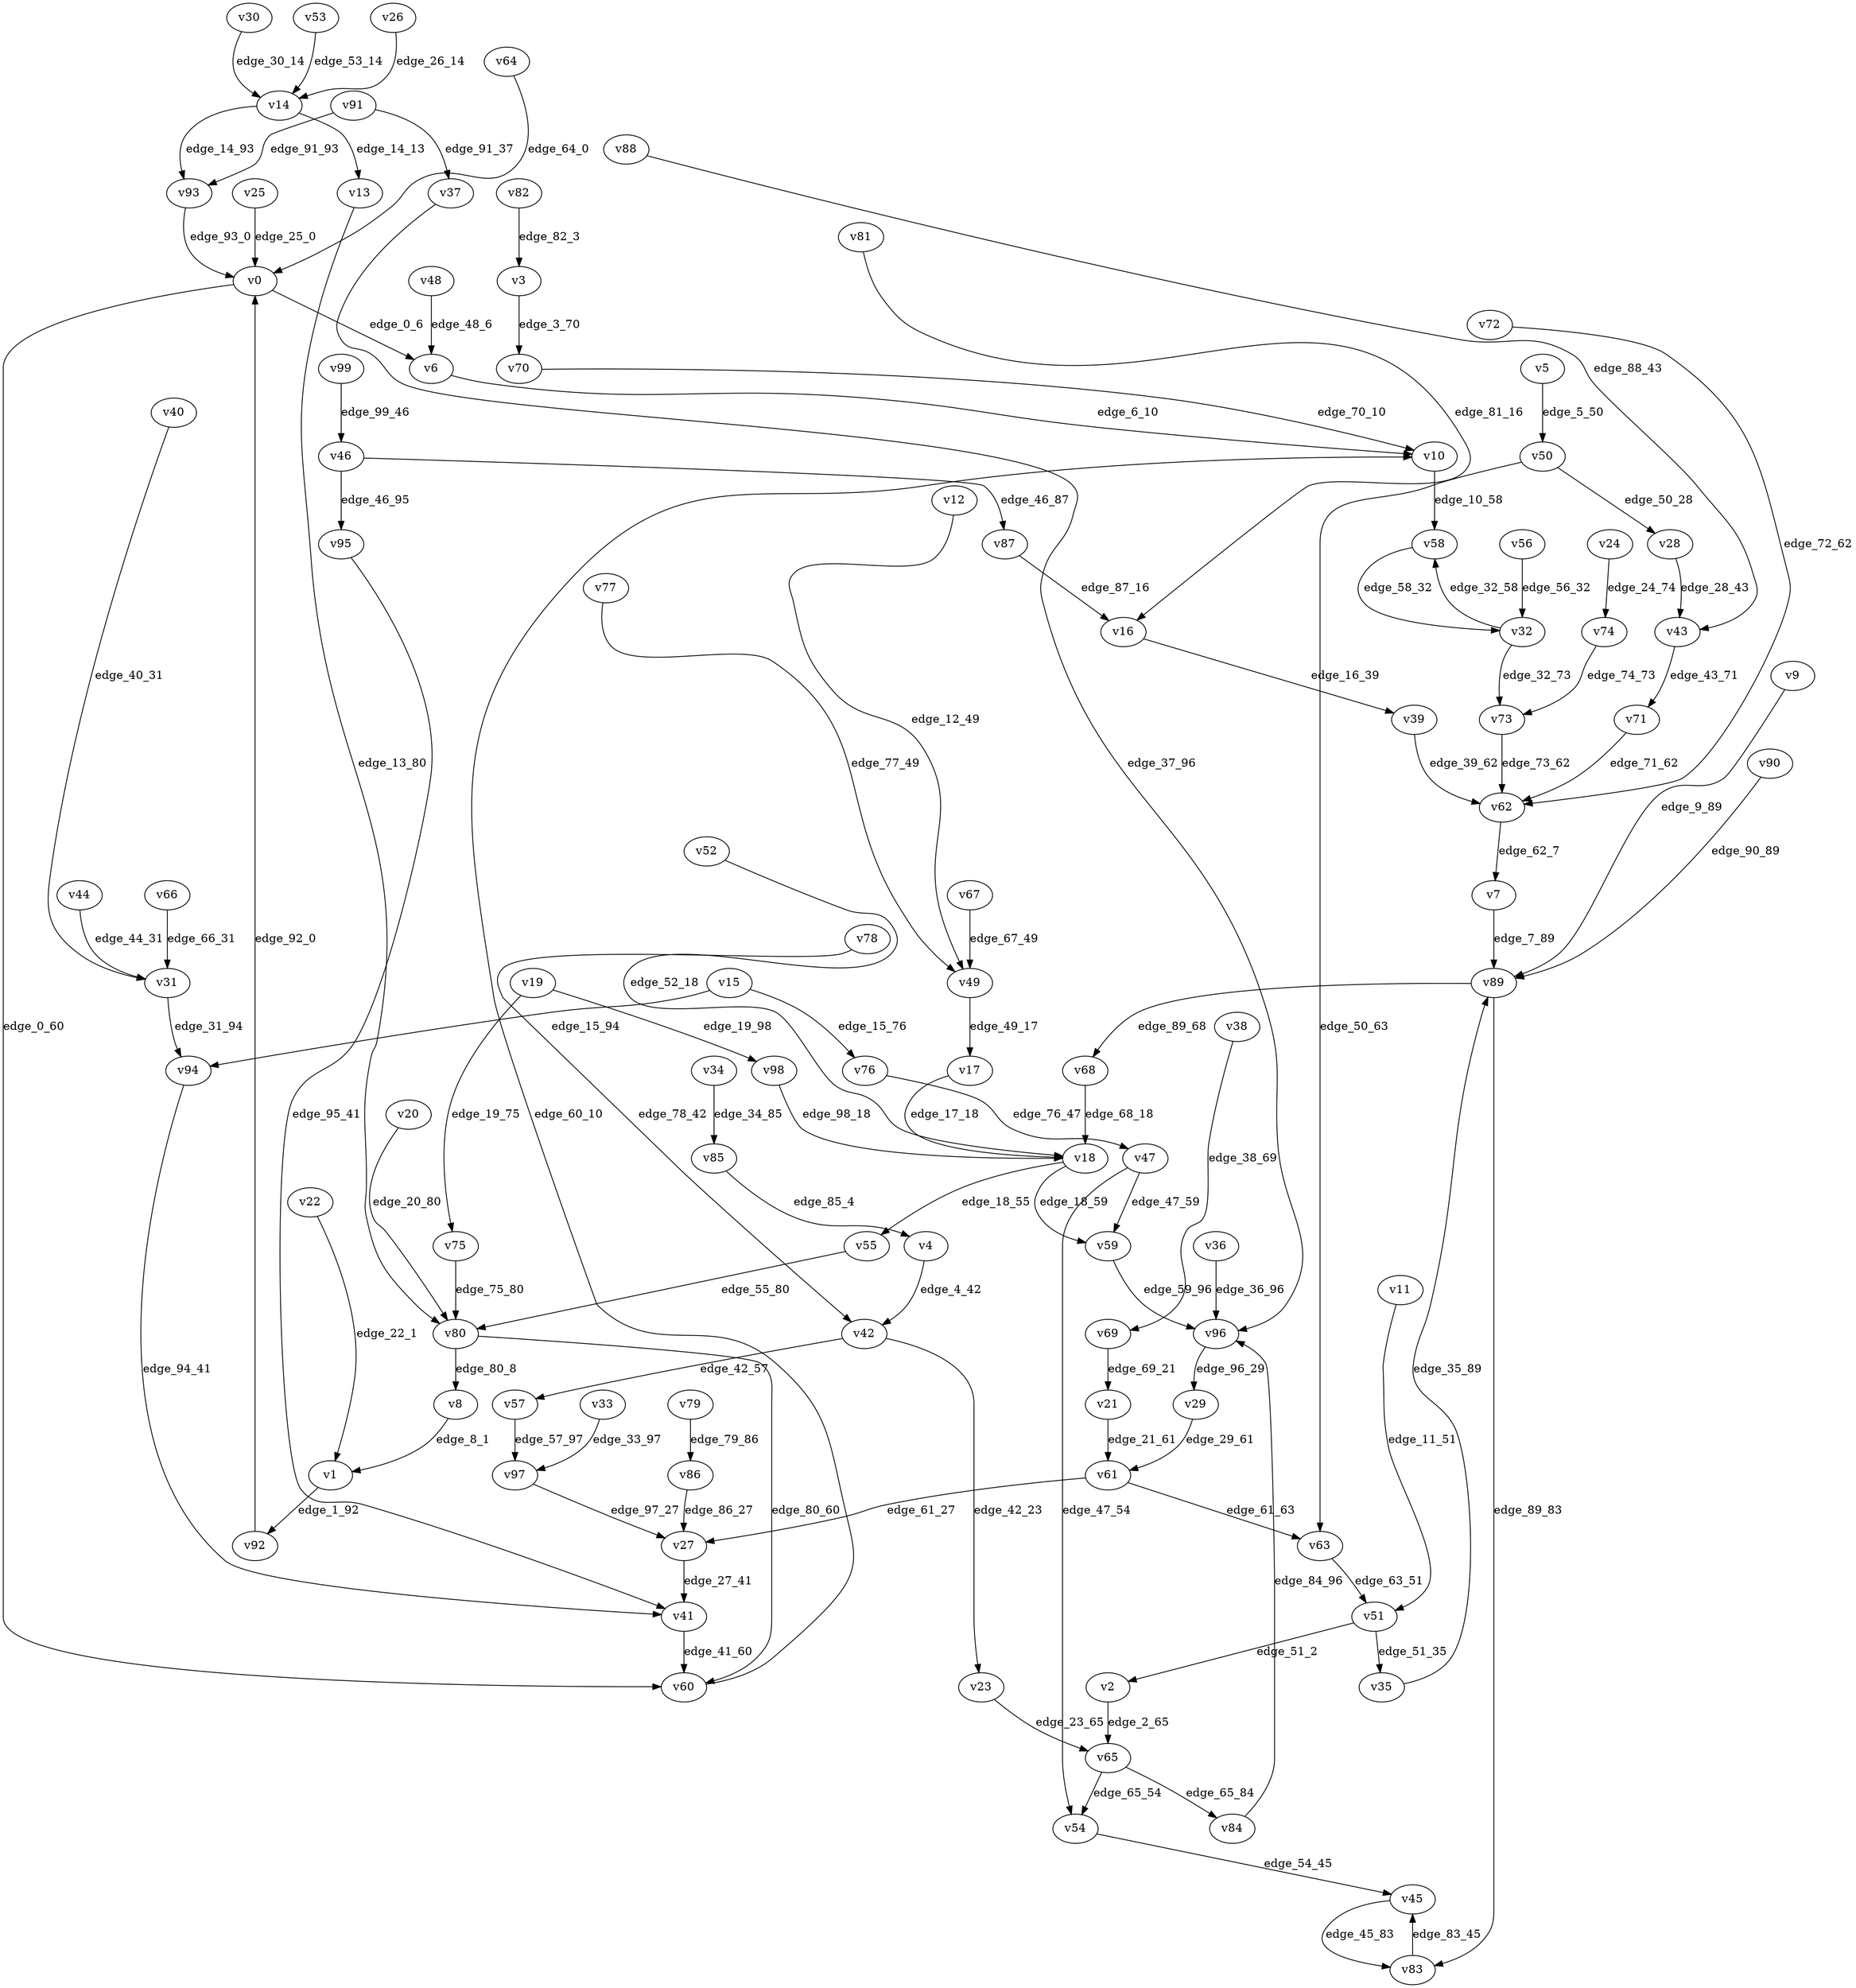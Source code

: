 digraph G {
    // Stochastic discounted game

    v0 [name="v0", player=-1];
    v1 [name="v1", player=-1];
    v2 [name="v2", player=1];
    v3 [name="v3", player=-1];
    v4 [name="v4", player=0];
    v5 [name="v5", player=0];
    v6 [name="v6", player=1];
    v7 [name="v7", player=0];
    v8 [name="v8", player=1];
    v9 [name="v9", player=1];
    v10 [name="v10", player=-1];
    v11 [name="v11", player=0];
    v12 [name="v12", player=1];
    v13 [name="v13", player=0];
    v14 [name="v14", player=-1];
    v15 [name="v15", player=-1];
    v16 [name="v16", player=-1];
    v17 [name="v17", player=0];
    v18 [name="v18", player=-1];
    v19 [name="v19", player=-1];
    v20 [name="v20", player=1];
    v21 [name="v21", player=1];
    v22 [name="v22", player=1];
    v23 [name="v23", player=1];
    v24 [name="v24", player=0];
    v25 [name="v25", player=0];
    v26 [name="v26", player=1];
    v27 [name="v27", player=1];
    v28 [name="v28", player=0];
    v29 [name="v29", player=0];
    v30 [name="v30", player=1];
    v31 [name="v31", player=-1];
    v32 [name="v32", player=-1];
    v33 [name="v33", player=1];
    v34 [name="v34", player=1];
    v35 [name="v35", player=0];
    v36 [name="v36", player=1];
    v37 [name="v37", player=1];
    v38 [name="v38", player=1];
    v39 [name="v39", player=0];
    v40 [name="v40", player=1];
    v41 [name="v41", player=-1];
    v42 [name="v42", player=-1];
    v43 [name="v43", player=-1];
    v44 [name="v44", player=0];
    v45 [name="v45", player=-1];
    v46 [name="v46", player=-1];
    v47 [name="v47", player=-1];
    v48 [name="v48", player=-1];
    v49 [name="v49", player=-1];
    v50 [name="v50", player=-1];
    v51 [name="v51", player=-1];
    v52 [name="v52", player=1];
    v53 [name="v53", player=1];
    v54 [name="v54", player=0];
    v55 [name="v55", player=0];
    v56 [name="v56", player=1];
    v57 [name="v57", player=1];
    v58 [name="v58", player=0];
    v59 [name="v59", player=0];
    v60 [name="v60", player=0];
    v61 [name="v61", player=-1];
    v62 [name="v62", player=-1];
    v63 [name="v63", player=0];
    v64 [name="v64", player=1];
    v65 [name="v65", player=-1];
    v66 [name="v66", player=1];
    v67 [name="v67", player=1];
    v68 [name="v68", player=1];
    v69 [name="v69", player=-1];
    v70 [name="v70", player=0];
    v71 [name="v71", player=1];
    v72 [name="v72", player=1];
    v73 [name="v73", player=1];
    v74 [name="v74", player=-1];
    v75 [name="v75", player=0];
    v76 [name="v76", player=0];
    v77 [name="v77", player=0];
    v78 [name="v78", player=0];
    v79 [name="v79", player=1];
    v80 [name="v80", player=-1];
    v81 [name="v81", player=0];
    v82 [name="v82", player=1];
    v83 [name="v83", player=1];
    v84 [name="v84", player=0];
    v85 [name="v85", player=-1];
    v86 [name="v86", player=-1];
    v87 [name="v87", player=1];
    v88 [name="v88", player=0];
    v89 [name="v89", player=-1];
    v90 [name="v90", player=0];
    v91 [name="v91", player=-1];
    v92 [name="v92", player=0];
    v93 [name="v93", player=0];
    v94 [name="v94", player=0];
    v95 [name="v95", player=0];
    v96 [name="v96", player=-1];
    v97 [name="v97", player=-1];
    v98 [name="v98", player=0];
    v99 [name="v99", player=1];

    v0 -> v6 [label="edge_0_6", probability=0.434470];
    v0 -> v60 [label="edge_0_60", probability=0.565530];
    v1 -> v92 [label="edge_1_92", probability=1.000000];
    v2 -> v65 [label="edge_2_65", weight=7.216525, discount=0.547501];
    v3 -> v70 [label="edge_3_70", probability=1.000000];
    v4 -> v42 [label="edge_4_42", weight=-9.240243, discount=0.103357];
    v5 -> v50 [label="edge_5_50", weight=6.933764, discount=0.425399];
    v6 -> v10 [label="edge_6_10", weight=-6.989970, discount=0.581487];
    v7 -> v89 [label="edge_7_89", weight=5.999825, discount=0.892580];
    v8 -> v1 [label="edge_8_1", weight=-7.108087, discount=0.739455];
    v9 -> v89 [label="edge_9_89", weight=-9.116692, discount=0.762139];
    v10 -> v58 [label="edge_10_58", probability=1.000000];
    v11 -> v51 [label="edge_11_51", weight=-2.807003, discount=0.698521];
    v12 -> v49 [label="edge_12_49", weight=-3.424397, discount=0.851139];
    v13 -> v80 [label="edge_13_80", weight=-0.101236, discount=0.274750];
    v14 -> v93 [label="edge_14_93", probability=0.626597];
    v14 -> v13 [label="edge_14_13", probability=0.373403];
    v15 -> v94 [label="edge_15_94", probability=0.481212];
    v15 -> v76 [label="edge_15_76", probability=0.518788];
    v16 -> v39 [label="edge_16_39", probability=1.000000];
    v17 -> v18 [label="edge_17_18", weight=-7.021390, discount=0.844710];
    v18 -> v59 [label="edge_18_59", probability=0.562916];
    v18 -> v55 [label="edge_18_55", probability=0.437084];
    v19 -> v75 [label="edge_19_75", probability=0.462409];
    v19 -> v98 [label="edge_19_98", probability=0.537591];
    v20 -> v80 [label="edge_20_80", weight=-9.241014, discount=0.111637];
    v21 -> v61 [label="edge_21_61", weight=7.959579, discount=0.635724];
    v22 -> v1 [label="edge_22_1", weight=-4.146999, discount=0.351645];
    v23 -> v65 [label="edge_23_65", weight=6.700272, discount=0.723195];
    v24 -> v74 [label="edge_24_74", weight=1.356378, discount=0.899551];
    v25 -> v0 [label="edge_25_0", weight=2.329505, discount=0.706551];
    v26 -> v14 [label="edge_26_14", weight=-7.635786, discount=0.332050];
    v27 -> v41 [label="edge_27_41", weight=7.074602, discount=0.564618];
    v28 -> v43 [label="edge_28_43", weight=-1.011535, discount=0.128479];
    v29 -> v61 [label="edge_29_61", weight=-4.600939, discount=0.321899];
    v30 -> v14 [label="edge_30_14", weight=-2.187934, discount=0.624046];
    v31 -> v94 [label="edge_31_94", probability=1.000000];
    v32 -> v73 [label="edge_32_73", probability=0.554822];
    v32 -> v58 [label="edge_32_58", probability=0.445178];
    v33 -> v97 [label="edge_33_97", weight=4.166673, discount=0.385646];
    v34 -> v85 [label="edge_34_85", weight=2.625248, discount=0.193760];
    v35 -> v89 [label="edge_35_89", weight=-5.061680, discount=0.452412];
    v36 -> v96 [label="edge_36_96", weight=9.478748, discount=0.153147];
    v37 -> v96 [label="edge_37_96", weight=-0.744041, discount=0.813277];
    v38 -> v69 [label="edge_38_69", weight=-8.573554, discount=0.183191];
    v39 -> v62 [label="edge_39_62", weight=2.879095, discount=0.330926];
    v40 -> v31 [label="edge_40_31", weight=-4.811834, discount=0.255465];
    v41 -> v60 [label="edge_41_60", probability=1.000000];
    v42 -> v57 [label="edge_42_57", probability=0.544887];
    v42 -> v23 [label="edge_42_23", probability=0.455113];
    v43 -> v71 [label="edge_43_71", probability=1.000000];
    v44 -> v31 [label="edge_44_31", weight=7.946283, discount=0.823600];
    v45 -> v83 [label="edge_45_83", probability=1.000000];
    v46 -> v95 [label="edge_46_95", probability=0.542459];
    v46 -> v87 [label="edge_46_87", probability=0.457541];
    v47 -> v54 [label="edge_47_54", probability=0.340615];
    v47 -> v59 [label="edge_47_59", probability=0.659385];
    v48 -> v6 [label="edge_48_6", probability=1.000000];
    v49 -> v17 [label="edge_49_17", probability=1.000000];
    v50 -> v63 [label="edge_50_63", probability=0.495668];
    v50 -> v28 [label="edge_50_28", probability=0.504332];
    v51 -> v35 [label="edge_51_35", probability=0.330601];
    v51 -> v2 [label="edge_51_2", probability=0.669399];
    v52 -> v18 [label="edge_52_18", weight=-7.422506, discount=0.483718];
    v53 -> v14 [label="edge_53_14", weight=-0.265833, discount=0.750030];
    v54 -> v45 [label="edge_54_45", weight=-2.351026, discount=0.109401];
    v55 -> v80 [label="edge_55_80", weight=-4.199755, discount=0.336143];
    v56 -> v32 [label="edge_56_32", weight=9.735751, discount=0.187915];
    v57 -> v97 [label="edge_57_97", weight=8.530689, discount=0.366578];
    v58 -> v32 [label="edge_58_32", weight=-1.868821, discount=0.601293];
    v59 -> v96 [label="edge_59_96", weight=8.804822, discount=0.829667];
    v60 -> v10 [label="edge_60_10", weight=-6.510037, discount=0.531803];
    v61 -> v27 [label="edge_61_27", probability=0.339466];
    v61 -> v63 [label="edge_61_63", probability=0.660534];
    v62 -> v7 [label="edge_62_7", probability=1.000000];
    v63 -> v51 [label="edge_63_51", weight=-5.284563, discount=0.797248];
    v64 -> v0 [label="edge_64_0", weight=-0.858089, discount=0.514028];
    v65 -> v84 [label="edge_65_84", probability=0.668117];
    v65 -> v54 [label="edge_65_54", probability=0.331883];
    v66 -> v31 [label="edge_66_31", weight=8.141028, discount=0.117987];
    v67 -> v49 [label="edge_67_49", weight=4.719244, discount=0.596336];
    v68 -> v18 [label="edge_68_18", weight=9.897277, discount=0.341881];
    v69 -> v21 [label="edge_69_21", probability=1.000000];
    v70 -> v10 [label="edge_70_10", weight=-5.585093, discount=0.717067];
    v71 -> v62 [label="edge_71_62", weight=1.836538, discount=0.698438];
    v72 -> v62 [label="edge_72_62", weight=-1.133234, discount=0.234440];
    v73 -> v62 [label="edge_73_62", weight=8.846441, discount=0.375125];
    v74 -> v73 [label="edge_74_73", probability=1.000000];
    v75 -> v80 [label="edge_75_80", weight=4.600090, discount=0.827350];
    v76 -> v47 [label="edge_76_47", weight=-4.424235, discount=0.810978];
    v77 -> v49 [label="edge_77_49", weight=-8.866397, discount=0.502721];
    v78 -> v42 [label="edge_78_42", weight=0.842063, discount=0.156837];
    v79 -> v86 [label="edge_79_86", weight=5.293255, discount=0.235260];
    v80 -> v8 [label="edge_80_8", probability=0.625814];
    v80 -> v60 [label="edge_80_60", probability=0.374186];
    v81 -> v16 [label="edge_81_16", weight=-8.013397, discount=0.798641];
    v82 -> v3 [label="edge_82_3", weight=2.160867, discount=0.197243];
    v83 -> v45 [label="edge_83_45", weight=5.753128, discount=0.665869];
    v84 -> v96 [label="edge_84_96", weight=1.413067, discount=0.373720];
    v85 -> v4 [label="edge_85_4", probability=1.000000];
    v86 -> v27 [label="edge_86_27", probability=1.000000];
    v87 -> v16 [label="edge_87_16", weight=1.024260, discount=0.487047];
    v88 -> v43 [label="edge_88_43", weight=-1.239416, discount=0.788885];
    v89 -> v68 [label="edge_89_68", probability=0.418218];
    v89 -> v83 [label="edge_89_83", probability=0.581782];
    v90 -> v89 [label="edge_90_89", weight=-2.194860, discount=0.192391];
    v91 -> v37 [label="edge_91_37", probability=0.397130];
    v91 -> v93 [label="edge_91_93", probability=0.602870];
    v92 -> v0 [label="edge_92_0", weight=7.798270, discount=0.227562];
    v93 -> v0 [label="edge_93_0", weight=-6.915527, discount=0.410930];
    v94 -> v41 [label="edge_94_41", weight=0.366412, discount=0.342749];
    v95 -> v41 [label="edge_95_41", weight=-5.497926, discount=0.100280];
    v96 -> v29 [label="edge_96_29", probability=1.000000];
    v97 -> v27 [label="edge_97_27", probability=1.000000];
    v98 -> v18 [label="edge_98_18", weight=-5.195426, discount=0.621791];
    v99 -> v46 [label="edge_99_46", weight=4.806699, discount=0.640652];
}